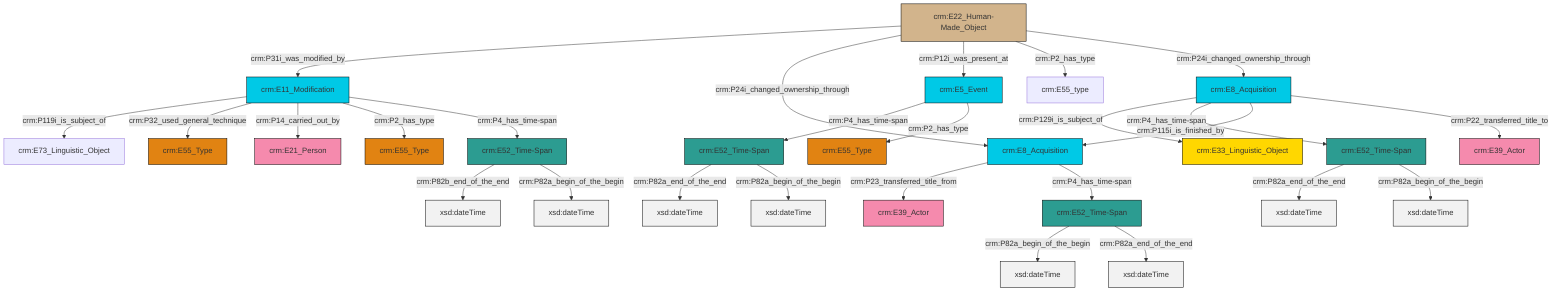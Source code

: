 graph TD
classDef Literal fill:#f2f2f2,stroke:#000000;
classDef CRM_Entity fill:#FFFFFF,stroke:#000000;
classDef Temporal_Entity fill:#00C9E6, stroke:#000000;
classDef Type fill:#E18312, stroke:#000000;
classDef Time-Span fill:#2C9C91, stroke:#000000;
classDef Appellation fill:#FFEB7F, stroke:#000000;
classDef Place fill:#008836, stroke:#000000;
classDef Persistent_Item fill:#B266B2, stroke:#000000;
classDef Conceptual_Object fill:#FFD700, stroke:#000000;
classDef Physical_Thing fill:#D2B48C, stroke:#000000;
classDef Actor fill:#f58aad, stroke:#000000;
classDef PC_Classes fill:#4ce600, stroke:#000000;
classDef Multi fill:#cccccc,stroke:#000000;

0["crm:E5_Event"]:::Temporal_Entity -->|crm:P4_has_time-span| 1["crm:E52_Time-Span"]:::Time-Span
2["crm:E52_Time-Span"]:::Time-Span -->|crm:P82b_end_of_the_end| 3[xsd:dateTime]:::Literal
4["crm:E22_Human-Made_Object"]:::Physical_Thing -->|crm:P31i_was_modified_by| 5["crm:E11_Modification"]:::Temporal_Entity
5["crm:E11_Modification"]:::Temporal_Entity -->|crm:P119i_is_subject_of| 6["crm:E73_Linguistic_Object"]:::Default
2["crm:E52_Time-Span"]:::Time-Span -->|crm:P82a_begin_of_the_begin| 17[xsd:dateTime]:::Literal
1["crm:E52_Time-Span"]:::Time-Span -->|crm:P82a_end_of_the_end| 22[xsd:dateTime]:::Literal
23["crm:E52_Time-Span"]:::Time-Span -->|crm:P82a_end_of_the_end| 24[xsd:dateTime]:::Literal
14["crm:E8_Acquisition"]:::Temporal_Entity -->|crm:P129i_is_subject_of| 27["crm:E33_Linguistic_Object"]:::Conceptual_Object
4["crm:E22_Human-Made_Object"]:::Physical_Thing -->|crm:P24i_changed_ownership_through| 25["crm:E8_Acquisition"]:::Temporal_Entity
1["crm:E52_Time-Span"]:::Time-Span -->|crm:P82a_begin_of_the_begin| 32[xsd:dateTime]:::Literal
14["crm:E8_Acquisition"]:::Temporal_Entity -->|crm:P4_has_time-span| 23["crm:E52_Time-Span"]:::Time-Span
4["crm:E22_Human-Made_Object"]:::Physical_Thing -->|crm:P12i_was_present_at| 0["crm:E5_Event"]:::Temporal_Entity
0["crm:E5_Event"]:::Temporal_Entity -->|crm:P2_has_type| 28["crm:E55_Type"]:::Type
4["crm:E22_Human-Made_Object"]:::Physical_Thing -->|crm:P2_has_type| 18["crm:E55_type"]:::Default
33["crm:E52_Time-Span"]:::Time-Span -->|crm:P82a_begin_of_the_begin| 34[xsd:dateTime]:::Literal
33["crm:E52_Time-Span"]:::Time-Span -->|crm:P82a_end_of_the_end| 35[xsd:dateTime]:::Literal
25["crm:E8_Acquisition"]:::Temporal_Entity -->|crm:P23_transferred_title_from| 36["crm:E39_Actor"]:::Actor
5["crm:E11_Modification"]:::Temporal_Entity -->|crm:P32_used_general_technique| 11["crm:E55_Type"]:::Type
25["crm:E8_Acquisition"]:::Temporal_Entity -->|crm:P4_has_time-span| 33["crm:E52_Time-Span"]:::Time-Span
5["crm:E11_Modification"]:::Temporal_Entity -->|crm:P14_carried_out_by| 20["crm:E21_Person"]:::Actor
4["crm:E22_Human-Made_Object"]:::Physical_Thing -->|crm:P24i_changed_ownership_through| 14["crm:E8_Acquisition"]:::Temporal_Entity
5["crm:E11_Modification"]:::Temporal_Entity -->|crm:P2_has_type| 8["crm:E55_Type"]:::Type
5["crm:E11_Modification"]:::Temporal_Entity -->|crm:P4_has_time-span| 2["crm:E52_Time-Span"]:::Time-Span
14["crm:E8_Acquisition"]:::Temporal_Entity -->|crm:P115i_is_finished_by| 25["crm:E8_Acquisition"]:::Temporal_Entity
14["crm:E8_Acquisition"]:::Temporal_Entity -->|crm:P22_transferred_title_to| 38["crm:E39_Actor"]:::Actor
23["crm:E52_Time-Span"]:::Time-Span -->|crm:P82a_begin_of_the_begin| 43[xsd:dateTime]:::Literal